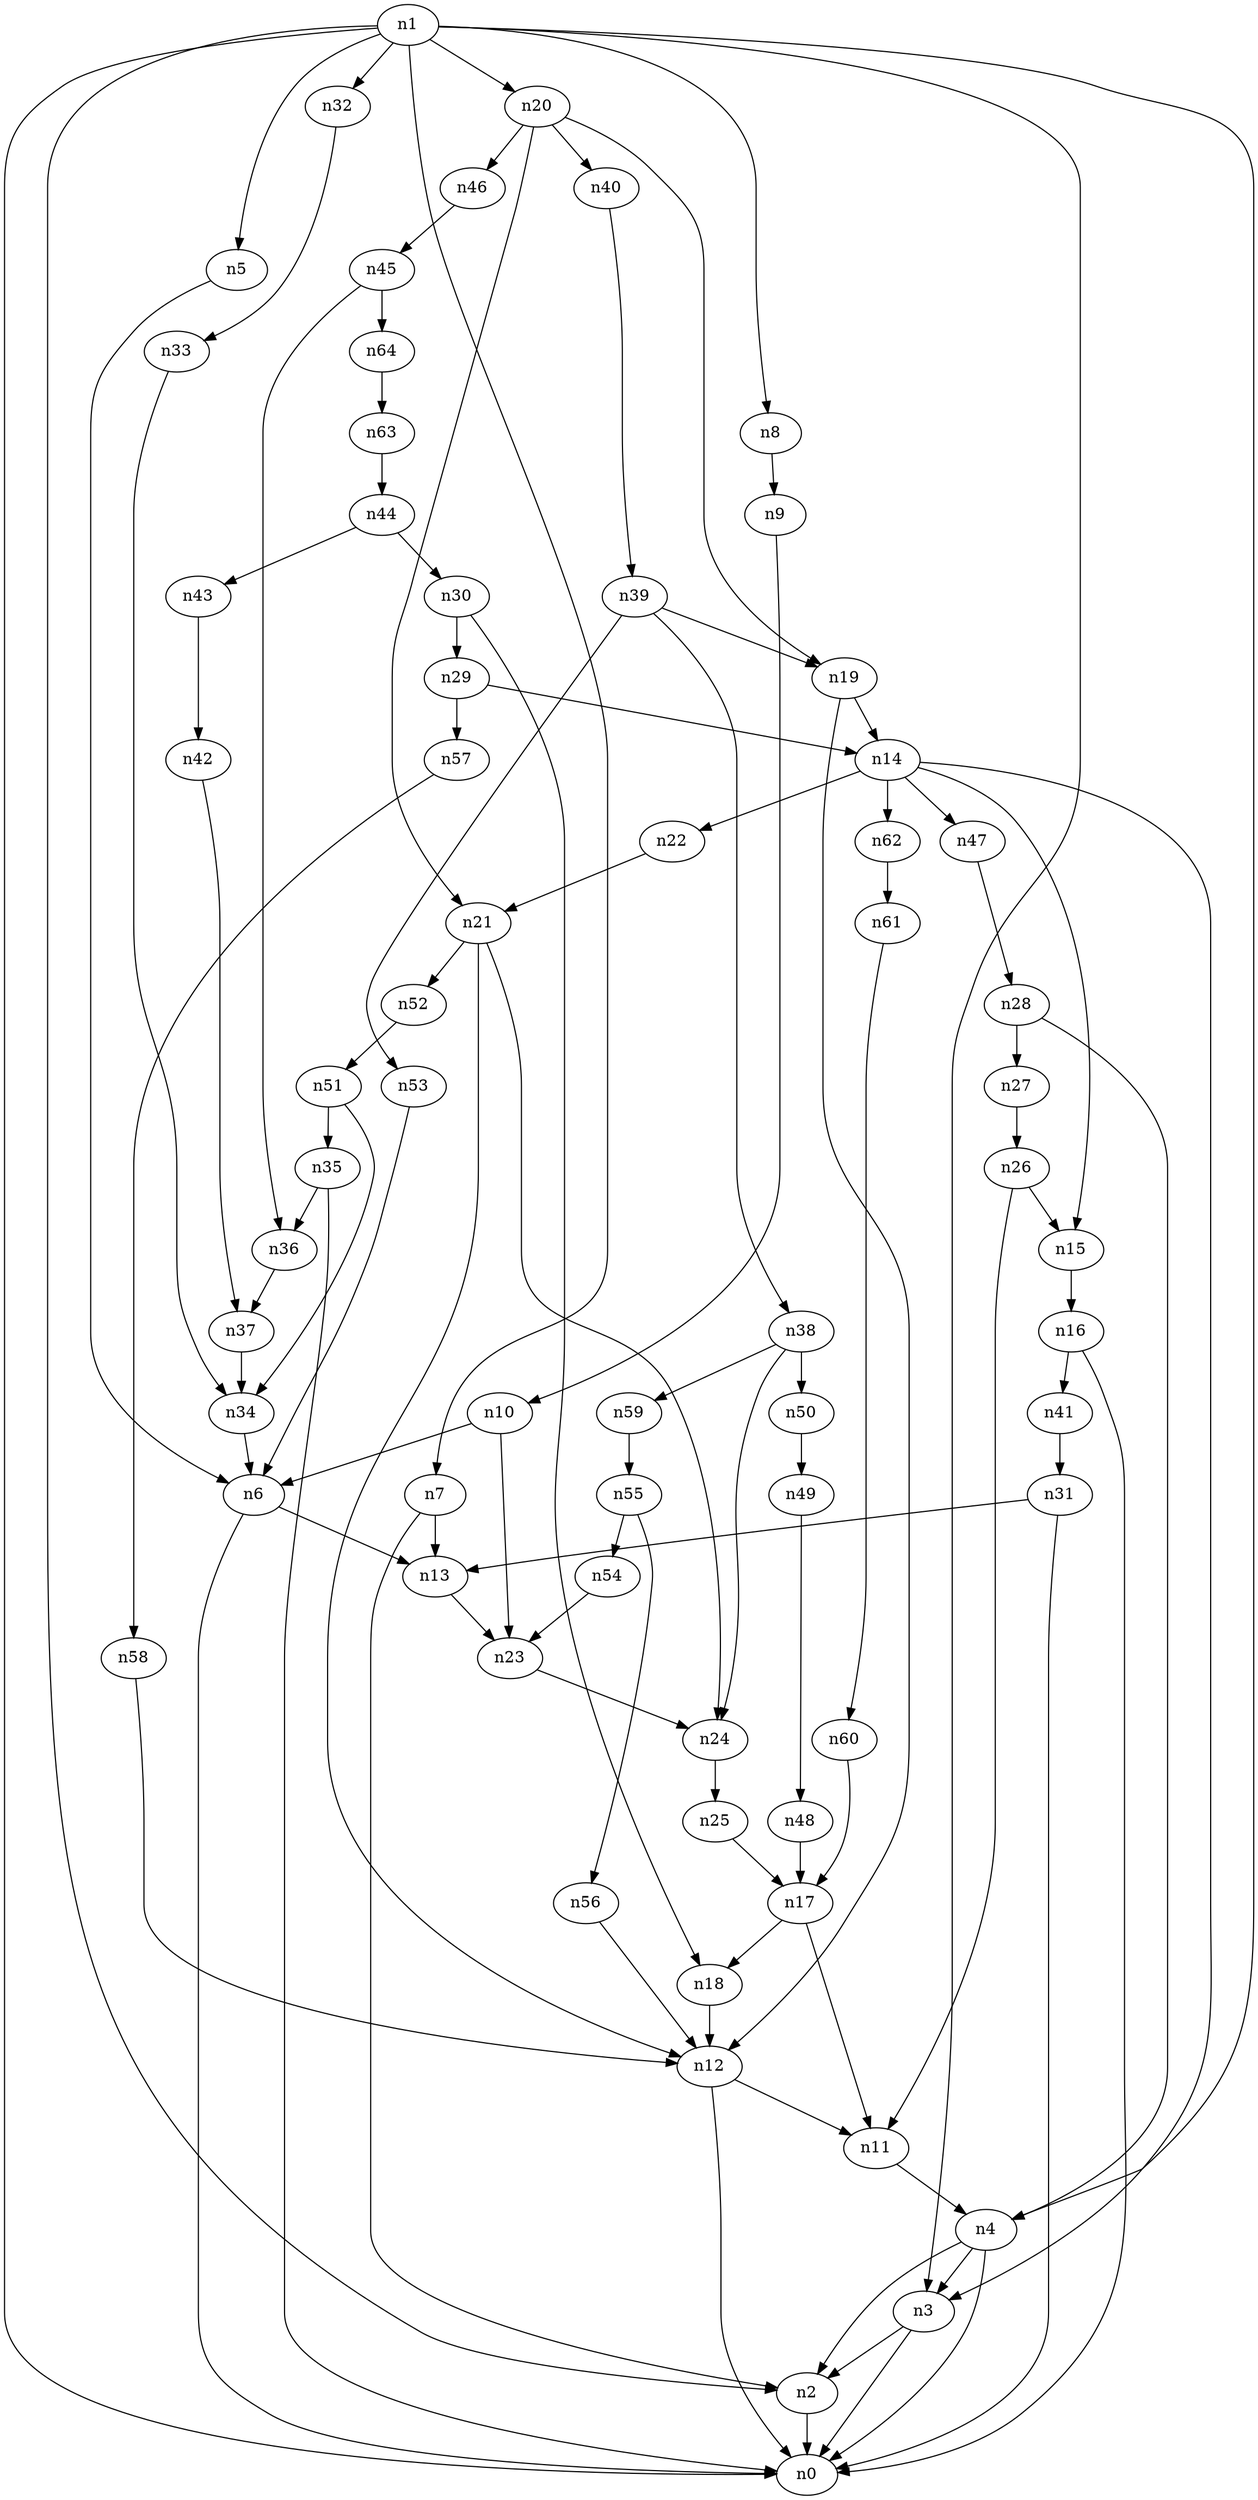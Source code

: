 digraph G {
	n1 -> n0	 [_graphml_id=e0];
	n1 -> n2	 [_graphml_id=e1];
	n1 -> n3	 [_graphml_id=e6];
	n1 -> n4	 [_graphml_id=e9];
	n1 -> n5	 [_graphml_id=e10];
	n1 -> n7	 [_graphml_id=e13];
	n1 -> n8	 [_graphml_id=e15];
	n1 -> n20	 [_graphml_id=e33];
	n1 -> n32	 [_graphml_id=e53];
	n2 -> n0	 [_graphml_id=e5];
	n3 -> n0	 [_graphml_id=e8];
	n3 -> n2	 [_graphml_id=e2];
	n4 -> n0	 [_graphml_id=e4];
	n4 -> n2	 [_graphml_id=e7];
	n4 -> n3	 [_graphml_id=e3];
	n5 -> n6	 [_graphml_id=e11];
	n6 -> n0	 [_graphml_id=e12];
	n6 -> n13	 [_graphml_id=e23];
	n7 -> n2	 [_graphml_id=e14];
	n7 -> n13	 [_graphml_id=e22];
	n8 -> n9	 [_graphml_id=e16];
	n9 -> n10	 [_graphml_id=e17];
	n10 -> n6	 [_graphml_id=e18];
	n10 -> n23	 [_graphml_id=e68];
	n11 -> n4	 [_graphml_id=e19];
	n12 -> n0	 [_graphml_id=e21];
	n12 -> n11	 [_graphml_id=e20];
	n13 -> n23	 [_graphml_id=e37];
	n14 -> n3	 [_graphml_id=e24];
	n14 -> n15	 [_graphml_id=e25];
	n14 -> n22	 [_graphml_id=e36];
	n14 -> n47	 [_graphml_id=e76];
	n14 -> n62	 [_graphml_id=e101];
	n15 -> n16	 [_graphml_id=e26];
	n16 -> n0	 [_graphml_id=e27];
	n16 -> n41	 [_graphml_id=e66];
	n17 -> n11	 [_graphml_id=e28];
	n17 -> n18	 [_graphml_id=e29];
	n18 -> n12	 [_graphml_id=e30];
	n19 -> n12	 [_graphml_id=e31];
	n19 -> n14	 [_graphml_id=e32];
	n20 -> n19	 [_graphml_id=e87];
	n20 -> n21	 [_graphml_id=e34];
	n20 -> n40	 [_graphml_id=e65];
	n20 -> n46	 [_graphml_id=e75];
	n21 -> n12	 [_graphml_id=e42];
	n21 -> n24	 [_graphml_id=e39];
	n21 -> n52	 [_graphml_id=e84];
	n22 -> n21	 [_graphml_id=e35];
	n23 -> n24	 [_graphml_id=e38];
	n24 -> n25	 [_graphml_id=e40];
	n25 -> n17	 [_graphml_id=e41];
	n26 -> n11	 [_graphml_id=e52];
	n26 -> n15	 [_graphml_id=e43];
	n27 -> n26	 [_graphml_id=e44];
	n28 -> n4	 [_graphml_id=e46];
	n28 -> n27	 [_graphml_id=e45];
	n29 -> n14	 [_graphml_id=e47];
	n29 -> n57	 [_graphml_id=e92];
	n30 -> n18	 [_graphml_id=e49];
	n30 -> n29	 [_graphml_id=e48];
	n31 -> n0	 [_graphml_id=e50];
	n31 -> n13	 [_graphml_id=e51];
	n32 -> n33	 [_graphml_id=e54];
	n33 -> n34	 [_graphml_id=e55];
	n34 -> n6	 [_graphml_id=e56];
	n35 -> n0	 [_graphml_id=e57];
	n35 -> n36	 [_graphml_id=e58];
	n36 -> n37	 [_graphml_id=e59];
	n37 -> n34	 [_graphml_id=e60];
	n38 -> n24	 [_graphml_id=e61];
	n38 -> n50	 [_graphml_id=e81];
	n38 -> n59	 [_graphml_id=e96];
	n39 -> n19	 [_graphml_id=e63];
	n39 -> n38	 [_graphml_id=e62];
	n39 -> n53	 [_graphml_id=e85];
	n40 -> n39	 [_graphml_id=e64];
	n41 -> n31	 [_graphml_id=e67];
	n42 -> n37	 [_graphml_id=e69];
	n43 -> n42	 [_graphml_id=e70];
	n44 -> n30	 [_graphml_id=e72];
	n44 -> n43	 [_graphml_id=e71];
	n45 -> n36	 [_graphml_id=e73];
	n45 -> n64	 [_graphml_id=e104];
	n46 -> n45	 [_graphml_id=e74];
	n47 -> n28	 [_graphml_id=e77];
	n48 -> n17	 [_graphml_id=e78];
	n49 -> n48	 [_graphml_id=e79];
	n50 -> n49	 [_graphml_id=e80];
	n51 -> n34	 [_graphml_id=e97];
	n51 -> n35	 [_graphml_id=e82];
	n52 -> n51	 [_graphml_id=e83];
	n53 -> n6	 [_graphml_id=e86];
	n54 -> n23	 [_graphml_id=e88];
	n55 -> n54	 [_graphml_id=e89];
	n55 -> n56	 [_graphml_id=e90];
	n56 -> n12	 [_graphml_id=e91];
	n57 -> n58	 [_graphml_id=e93];
	n58 -> n12	 [_graphml_id=e94];
	n59 -> n55	 [_graphml_id=e95];
	n60 -> n17	 [_graphml_id=e98];
	n61 -> n60	 [_graphml_id=e99];
	n62 -> n61	 [_graphml_id=e100];
	n63 -> n44	 [_graphml_id=e102];
	n64 -> n63	 [_graphml_id=e103];
}
